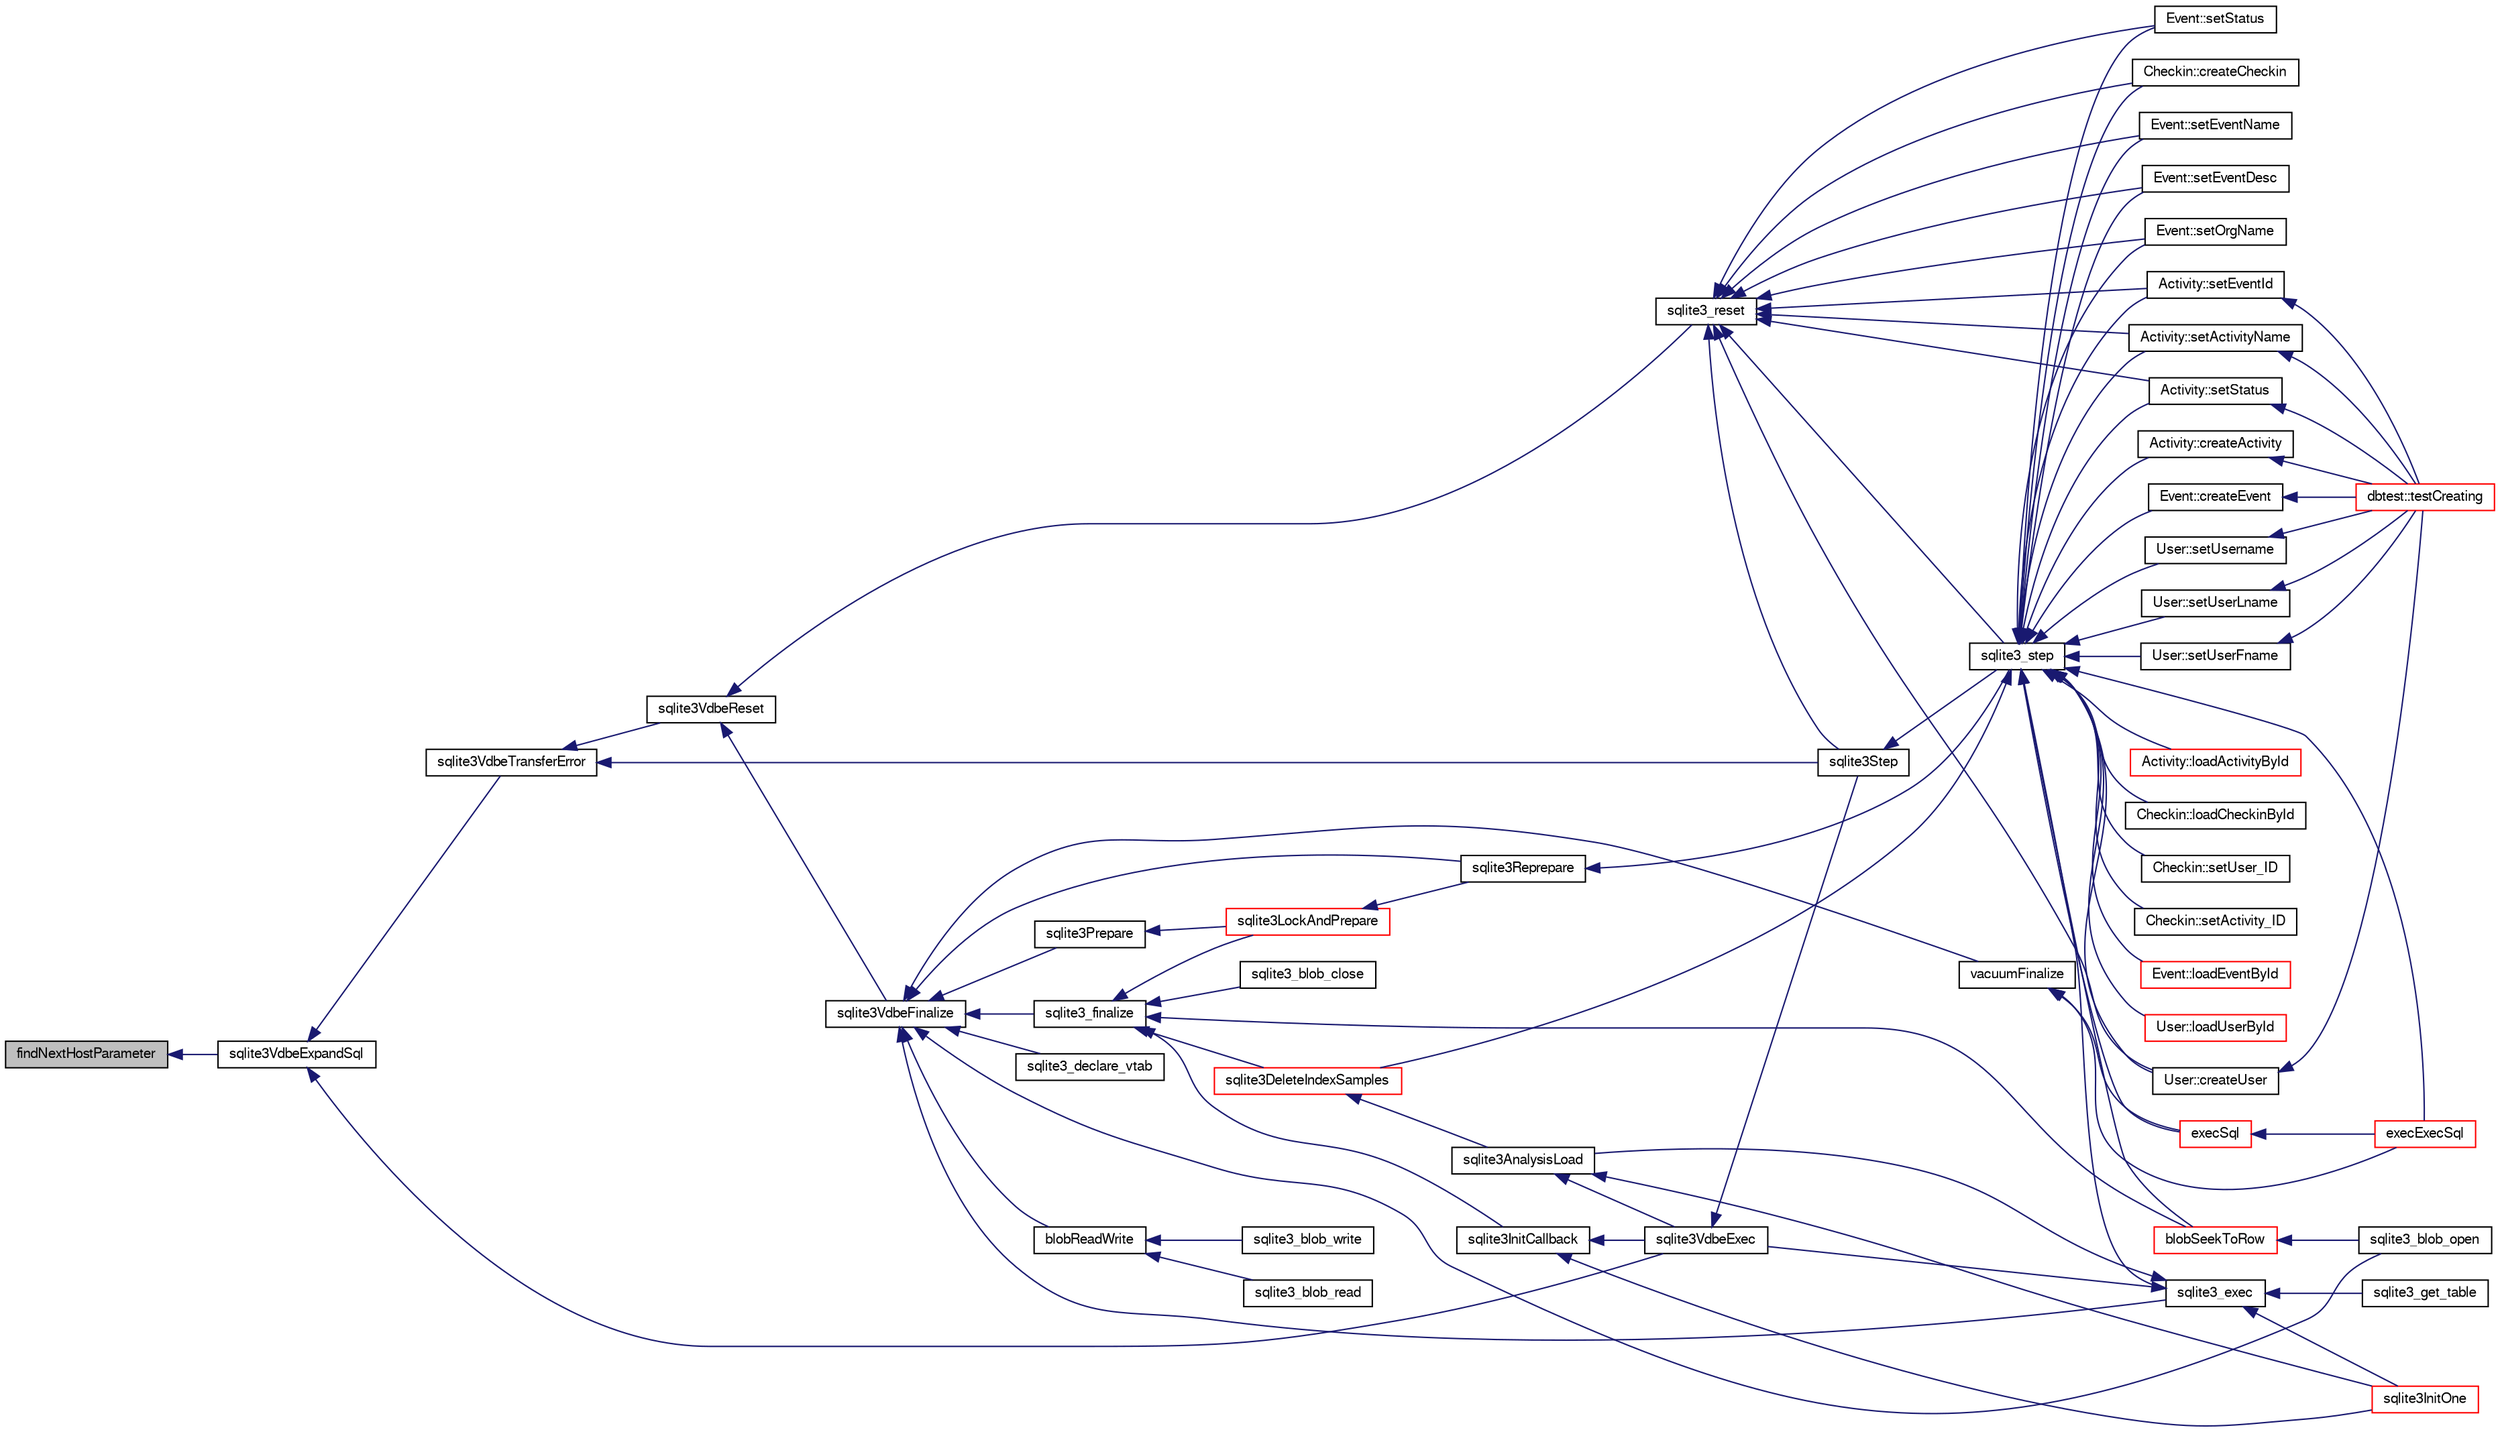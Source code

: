 digraph "findNextHostParameter"
{
  edge [fontname="FreeSans",fontsize="10",labelfontname="FreeSans",labelfontsize="10"];
  node [fontname="FreeSans",fontsize="10",shape=record];
  rankdir="LR";
  Node111390 [label="findNextHostParameter",height=0.2,width=0.4,color="black", fillcolor="grey75", style="filled", fontcolor="black"];
  Node111390 -> Node111391 [dir="back",color="midnightblue",fontsize="10",style="solid",fontname="FreeSans"];
  Node111391 [label="sqlite3VdbeExpandSql",height=0.2,width=0.4,color="black", fillcolor="white", style="filled",URL="$sqlite3_8c.html#a5a497837d5d69b92e7bca23673589c69"];
  Node111391 -> Node111392 [dir="back",color="midnightblue",fontsize="10",style="solid",fontname="FreeSans"];
  Node111392 [label="sqlite3VdbeTransferError",height=0.2,width=0.4,color="black", fillcolor="white", style="filled",URL="$sqlite3_8c.html#aaf4a567b51602bb6d7bb150e6c72de69"];
  Node111392 -> Node111393 [dir="back",color="midnightblue",fontsize="10",style="solid",fontname="FreeSans"];
  Node111393 [label="sqlite3VdbeReset",height=0.2,width=0.4,color="black", fillcolor="white", style="filled",URL="$sqlite3_8c.html#a315a913742f7267f90d46d41446353b1"];
  Node111393 -> Node111394 [dir="back",color="midnightblue",fontsize="10",style="solid",fontname="FreeSans"];
  Node111394 [label="sqlite3VdbeFinalize",height=0.2,width=0.4,color="black", fillcolor="white", style="filled",URL="$sqlite3_8c.html#af81e0c8d03b71610d3a826469f67bbd4"];
  Node111394 -> Node111395 [dir="back",color="midnightblue",fontsize="10",style="solid",fontname="FreeSans"];
  Node111395 [label="sqlite3_finalize",height=0.2,width=0.4,color="black", fillcolor="white", style="filled",URL="$sqlite3_8h.html#a801195c0f771d40bb4be1e40f3b88945"];
  Node111395 -> Node111396 [dir="back",color="midnightblue",fontsize="10",style="solid",fontname="FreeSans"];
  Node111396 [label="blobSeekToRow",height=0.2,width=0.4,color="red", fillcolor="white", style="filled",URL="$sqlite3_8c.html#afff57e13332b98c8a44a7cebe38962ab"];
  Node111396 -> Node111397 [dir="back",color="midnightblue",fontsize="10",style="solid",fontname="FreeSans"];
  Node111397 [label="sqlite3_blob_open",height=0.2,width=0.4,color="black", fillcolor="white", style="filled",URL="$sqlite3_8h.html#adb8ad839a5bdd62a43785132bc7dd518"];
  Node111395 -> Node111399 [dir="back",color="midnightblue",fontsize="10",style="solid",fontname="FreeSans"];
  Node111399 [label="sqlite3_blob_close",height=0.2,width=0.4,color="black", fillcolor="white", style="filled",URL="$sqlite3_8h.html#a8885ae884821e14e1e4501183c5833d6"];
  Node111395 -> Node111400 [dir="back",color="midnightblue",fontsize="10",style="solid",fontname="FreeSans"];
  Node111400 [label="sqlite3DeleteIndexSamples",height=0.2,width=0.4,color="red", fillcolor="white", style="filled",URL="$sqlite3_8c.html#aaeda0302fbf61397ec009f65bed047ef"];
  Node111400 -> Node111401 [dir="back",color="midnightblue",fontsize="10",style="solid",fontname="FreeSans"];
  Node111401 [label="sqlite3AnalysisLoad",height=0.2,width=0.4,color="black", fillcolor="white", style="filled",URL="$sqlite3_8c.html#a48a2301c27e1d3d68708b9b8761b5a01"];
  Node111401 -> Node111402 [dir="back",color="midnightblue",fontsize="10",style="solid",fontname="FreeSans"];
  Node111402 [label="sqlite3VdbeExec",height=0.2,width=0.4,color="black", fillcolor="white", style="filled",URL="$sqlite3_8c.html#a8ce40a614bdc56719c4d642b1e4dfb21"];
  Node111402 -> Node111403 [dir="back",color="midnightblue",fontsize="10",style="solid",fontname="FreeSans"];
  Node111403 [label="sqlite3Step",height=0.2,width=0.4,color="black", fillcolor="white", style="filled",URL="$sqlite3_8c.html#a3f2872e873e2758a4beedad1d5113554"];
  Node111403 -> Node111404 [dir="back",color="midnightblue",fontsize="10",style="solid",fontname="FreeSans"];
  Node111404 [label="sqlite3_step",height=0.2,width=0.4,color="black", fillcolor="white", style="filled",URL="$sqlite3_8h.html#ac1e491ce36b7471eb28387f7d3c74334"];
  Node111404 -> Node111405 [dir="back",color="midnightblue",fontsize="10",style="solid",fontname="FreeSans"];
  Node111405 [label="Activity::createActivity",height=0.2,width=0.4,color="black", fillcolor="white", style="filled",URL="$classActivity.html#a813cc5e52c14ab49b39014c134e3425b"];
  Node111405 -> Node111406 [dir="back",color="midnightblue",fontsize="10",style="solid",fontname="FreeSans"];
  Node111406 [label="dbtest::testCreating",height=0.2,width=0.4,color="red", fillcolor="white", style="filled",URL="$classdbtest.html#a8193e88a7df657069c8a6bd09c8243b7"];
  Node111404 -> Node111408 [dir="back",color="midnightblue",fontsize="10",style="solid",fontname="FreeSans"];
  Node111408 [label="Activity::loadActivityById",height=0.2,width=0.4,color="red", fillcolor="white", style="filled",URL="$classActivity.html#abe4ffb4f08a47212ebf9013259d9e7fd"];
  Node111404 -> Node111410 [dir="back",color="midnightblue",fontsize="10",style="solid",fontname="FreeSans"];
  Node111410 [label="Activity::setEventId",height=0.2,width=0.4,color="black", fillcolor="white", style="filled",URL="$classActivity.html#adb1d0fd0d08f473e068f0a4086bfa9ca"];
  Node111410 -> Node111406 [dir="back",color="midnightblue",fontsize="10",style="solid",fontname="FreeSans"];
  Node111404 -> Node111411 [dir="back",color="midnightblue",fontsize="10",style="solid",fontname="FreeSans"];
  Node111411 [label="Activity::setActivityName",height=0.2,width=0.4,color="black", fillcolor="white", style="filled",URL="$classActivity.html#a62dc3737b33915a36086f9dd26d16a81"];
  Node111411 -> Node111406 [dir="back",color="midnightblue",fontsize="10",style="solid",fontname="FreeSans"];
  Node111404 -> Node111412 [dir="back",color="midnightblue",fontsize="10",style="solid",fontname="FreeSans"];
  Node111412 [label="Activity::setStatus",height=0.2,width=0.4,color="black", fillcolor="white", style="filled",URL="$classActivity.html#af618135a7738f4d2a7ee147a8ef912ea"];
  Node111412 -> Node111406 [dir="back",color="midnightblue",fontsize="10",style="solid",fontname="FreeSans"];
  Node111404 -> Node111413 [dir="back",color="midnightblue",fontsize="10",style="solid",fontname="FreeSans"];
  Node111413 [label="Checkin::createCheckin",height=0.2,width=0.4,color="black", fillcolor="white", style="filled",URL="$classCheckin.html#a4e40acdf7fff0e607f6de4f24f3a163c"];
  Node111404 -> Node111414 [dir="back",color="midnightblue",fontsize="10",style="solid",fontname="FreeSans"];
  Node111414 [label="Checkin::loadCheckinById",height=0.2,width=0.4,color="black", fillcolor="white", style="filled",URL="$classCheckin.html#a3461f70ea6c68475225f2a07f78a21e0"];
  Node111404 -> Node111415 [dir="back",color="midnightblue",fontsize="10",style="solid",fontname="FreeSans"];
  Node111415 [label="Checkin::setUser_ID",height=0.2,width=0.4,color="black", fillcolor="white", style="filled",URL="$classCheckin.html#a76ab640f4f912876dbebf183db5359c6"];
  Node111404 -> Node111416 [dir="back",color="midnightblue",fontsize="10",style="solid",fontname="FreeSans"];
  Node111416 [label="Checkin::setActivity_ID",height=0.2,width=0.4,color="black", fillcolor="white", style="filled",URL="$classCheckin.html#ab2ff3ec2604ec73a42af25874a00b232"];
  Node111404 -> Node111417 [dir="back",color="midnightblue",fontsize="10",style="solid",fontname="FreeSans"];
  Node111417 [label="Event::createEvent",height=0.2,width=0.4,color="black", fillcolor="white", style="filled",URL="$classEvent.html#a77adb9f4a46ffb32c2d931f0691f5903"];
  Node111417 -> Node111406 [dir="back",color="midnightblue",fontsize="10",style="solid",fontname="FreeSans"];
  Node111404 -> Node111418 [dir="back",color="midnightblue",fontsize="10",style="solid",fontname="FreeSans"];
  Node111418 [label="Event::loadEventById",height=0.2,width=0.4,color="red", fillcolor="white", style="filled",URL="$classEvent.html#afa66cea33f722dbeecb69cc98fdea055"];
  Node111404 -> Node111419 [dir="back",color="midnightblue",fontsize="10",style="solid",fontname="FreeSans"];
  Node111419 [label="Event::setEventName",height=0.2,width=0.4,color="black", fillcolor="white", style="filled",URL="$classEvent.html#a10596b6ca077df05184e30d62b08729d"];
  Node111404 -> Node111420 [dir="back",color="midnightblue",fontsize="10",style="solid",fontname="FreeSans"];
  Node111420 [label="Event::setEventDesc",height=0.2,width=0.4,color="black", fillcolor="white", style="filled",URL="$classEvent.html#ae36b8377dcae792f1c5c4726024c981b"];
  Node111404 -> Node111421 [dir="back",color="midnightblue",fontsize="10",style="solid",fontname="FreeSans"];
  Node111421 [label="Event::setOrgName",height=0.2,width=0.4,color="black", fillcolor="white", style="filled",URL="$classEvent.html#a19aac0f776bd764563a54977656cf680"];
  Node111404 -> Node111422 [dir="back",color="midnightblue",fontsize="10",style="solid",fontname="FreeSans"];
  Node111422 [label="Event::setStatus",height=0.2,width=0.4,color="black", fillcolor="white", style="filled",URL="$classEvent.html#ab0a6b9285af0f4172eb841e2b80f8972"];
  Node111404 -> Node111396 [dir="back",color="midnightblue",fontsize="10",style="solid",fontname="FreeSans"];
  Node111404 -> Node111400 [dir="back",color="midnightblue",fontsize="10",style="solid",fontname="FreeSans"];
  Node111404 -> Node111423 [dir="back",color="midnightblue",fontsize="10",style="solid",fontname="FreeSans"];
  Node111423 [label="sqlite3_exec",height=0.2,width=0.4,color="black", fillcolor="white", style="filled",URL="$sqlite3_8h.html#a97487ec8150e0bcc8fa392ab8f0e24db"];
  Node111423 -> Node111402 [dir="back",color="midnightblue",fontsize="10",style="solid",fontname="FreeSans"];
  Node111423 -> Node111401 [dir="back",color="midnightblue",fontsize="10",style="solid",fontname="FreeSans"];
  Node111423 -> Node111424 [dir="back",color="midnightblue",fontsize="10",style="solid",fontname="FreeSans"];
  Node111424 [label="sqlite3InitOne",height=0.2,width=0.4,color="red", fillcolor="white", style="filled",URL="$sqlite3_8c.html#ac4318b25df65269906b0379251fe9b85"];
  Node111423 -> Node111525 [dir="back",color="midnightblue",fontsize="10",style="solid",fontname="FreeSans"];
  Node111525 [label="sqlite3_get_table",height=0.2,width=0.4,color="black", fillcolor="white", style="filled",URL="$sqlite3_8h.html#a5effeac4e12df57beaa35c5be1f61579"];
  Node111404 -> Node111526 [dir="back",color="midnightblue",fontsize="10",style="solid",fontname="FreeSans"];
  Node111526 [label="execSql",height=0.2,width=0.4,color="red", fillcolor="white", style="filled",URL="$sqlite3_8c.html#a7d16651b98a110662f4c265eff0246cb"];
  Node111526 -> Node111527 [dir="back",color="midnightblue",fontsize="10",style="solid",fontname="FreeSans"];
  Node111527 [label="execExecSql",height=0.2,width=0.4,color="red", fillcolor="white", style="filled",URL="$sqlite3_8c.html#ac1be09a6c047f21133d16378d301e0d4"];
  Node111404 -> Node111527 [dir="back",color="midnightblue",fontsize="10",style="solid",fontname="FreeSans"];
  Node111404 -> Node111529 [dir="back",color="midnightblue",fontsize="10",style="solid",fontname="FreeSans"];
  Node111529 [label="User::createUser",height=0.2,width=0.4,color="black", fillcolor="white", style="filled",URL="$classUser.html#a22ed673939e8cc0a136130b809bba513"];
  Node111529 -> Node111406 [dir="back",color="midnightblue",fontsize="10",style="solid",fontname="FreeSans"];
  Node111404 -> Node111530 [dir="back",color="midnightblue",fontsize="10",style="solid",fontname="FreeSans"];
  Node111530 [label="User::loadUserById",height=0.2,width=0.4,color="red", fillcolor="white", style="filled",URL="$classUser.html#a863377665b7fb83c5547dcf9727f5092"];
  Node111404 -> Node111531 [dir="back",color="midnightblue",fontsize="10",style="solid",fontname="FreeSans"];
  Node111531 [label="User::setUsername",height=0.2,width=0.4,color="black", fillcolor="white", style="filled",URL="$classUser.html#aa0497022a136cb78de785b0a39ae60b1"];
  Node111531 -> Node111406 [dir="back",color="midnightblue",fontsize="10",style="solid",fontname="FreeSans"];
  Node111404 -> Node111532 [dir="back",color="midnightblue",fontsize="10",style="solid",fontname="FreeSans"];
  Node111532 [label="User::setUserFname",height=0.2,width=0.4,color="black", fillcolor="white", style="filled",URL="$classUser.html#a72657eb55cd0ca437b4841a43f19912f"];
  Node111532 -> Node111406 [dir="back",color="midnightblue",fontsize="10",style="solid",fontname="FreeSans"];
  Node111404 -> Node111533 [dir="back",color="midnightblue",fontsize="10",style="solid",fontname="FreeSans"];
  Node111533 [label="User::setUserLname",height=0.2,width=0.4,color="black", fillcolor="white", style="filled",URL="$classUser.html#aa25973387e5afe1aa6f60dd6545e33b5"];
  Node111533 -> Node111406 [dir="back",color="midnightblue",fontsize="10",style="solid",fontname="FreeSans"];
  Node111401 -> Node111424 [dir="back",color="midnightblue",fontsize="10",style="solid",fontname="FreeSans"];
  Node111395 -> Node111590 [dir="back",color="midnightblue",fontsize="10",style="solid",fontname="FreeSans"];
  Node111590 [label="sqlite3InitCallback",height=0.2,width=0.4,color="black", fillcolor="white", style="filled",URL="$sqlite3_8c.html#a5183ff3c8b5311c7332250013ee018b3"];
  Node111590 -> Node111402 [dir="back",color="midnightblue",fontsize="10",style="solid",fontname="FreeSans"];
  Node111590 -> Node111424 [dir="back",color="midnightblue",fontsize="10",style="solid",fontname="FreeSans"];
  Node111395 -> Node111587 [dir="back",color="midnightblue",fontsize="10",style="solid",fontname="FreeSans"];
  Node111587 [label="sqlite3LockAndPrepare",height=0.2,width=0.4,color="red", fillcolor="white", style="filled",URL="$sqlite3_8c.html#a5db1ec5589aa2b02c6d979211a8789bd"];
  Node111587 -> Node111588 [dir="back",color="midnightblue",fontsize="10",style="solid",fontname="FreeSans"];
  Node111588 [label="sqlite3Reprepare",height=0.2,width=0.4,color="black", fillcolor="white", style="filled",URL="$sqlite3_8c.html#a7e2f7299cc947d07e782f6ac561fa937"];
  Node111588 -> Node111404 [dir="back",color="midnightblue",fontsize="10",style="solid",fontname="FreeSans"];
  Node111394 -> Node111397 [dir="back",color="midnightblue",fontsize="10",style="solid",fontname="FreeSans"];
  Node111394 -> Node111649 [dir="back",color="midnightblue",fontsize="10",style="solid",fontname="FreeSans"];
  Node111649 [label="blobReadWrite",height=0.2,width=0.4,color="black", fillcolor="white", style="filled",URL="$sqlite3_8c.html#a6c1d57e4337ee1b8655215c06dea4046"];
  Node111649 -> Node111650 [dir="back",color="midnightblue",fontsize="10",style="solid",fontname="FreeSans"];
  Node111650 [label="sqlite3_blob_read",height=0.2,width=0.4,color="black", fillcolor="white", style="filled",URL="$sqlite3_8h.html#ae63f397da378931a64a597069ce3532a"];
  Node111649 -> Node111651 [dir="back",color="midnightblue",fontsize="10",style="solid",fontname="FreeSans"];
  Node111651 [label="sqlite3_blob_write",height=0.2,width=0.4,color="black", fillcolor="white", style="filled",URL="$sqlite3_8h.html#a0dd24c2ce4bfd36279ed96e8266b1d87"];
  Node111394 -> Node111423 [dir="back",color="midnightblue",fontsize="10",style="solid",fontname="FreeSans"];
  Node111394 -> Node111586 [dir="back",color="midnightblue",fontsize="10",style="solid",fontname="FreeSans"];
  Node111586 [label="sqlite3Prepare",height=0.2,width=0.4,color="black", fillcolor="white", style="filled",URL="$sqlite3_8c.html#acb25890858d0bf4b12eb7aae569f0c7b"];
  Node111586 -> Node111587 [dir="back",color="midnightblue",fontsize="10",style="solid",fontname="FreeSans"];
  Node111394 -> Node111588 [dir="back",color="midnightblue",fontsize="10",style="solid",fontname="FreeSans"];
  Node111394 -> Node111652 [dir="back",color="midnightblue",fontsize="10",style="solid",fontname="FreeSans"];
  Node111652 [label="vacuumFinalize",height=0.2,width=0.4,color="black", fillcolor="white", style="filled",URL="$sqlite3_8c.html#a632db76c46aca8f067d585295d2ada31"];
  Node111652 -> Node111526 [dir="back",color="midnightblue",fontsize="10",style="solid",fontname="FreeSans"];
  Node111652 -> Node111527 [dir="back",color="midnightblue",fontsize="10",style="solid",fontname="FreeSans"];
  Node111394 -> Node111595 [dir="back",color="midnightblue",fontsize="10",style="solid",fontname="FreeSans"];
  Node111595 [label="sqlite3_declare_vtab",height=0.2,width=0.4,color="black", fillcolor="white", style="filled",URL="$sqlite3_8h.html#a65393c41da76ae1470a7c7f4b4aca600"];
  Node111393 -> Node111653 [dir="back",color="midnightblue",fontsize="10",style="solid",fontname="FreeSans"];
  Node111653 [label="sqlite3_reset",height=0.2,width=0.4,color="black", fillcolor="white", style="filled",URL="$sqlite3_8h.html#a758efebc2e95694959ab0e74b397984c"];
  Node111653 -> Node111410 [dir="back",color="midnightblue",fontsize="10",style="solid",fontname="FreeSans"];
  Node111653 -> Node111411 [dir="back",color="midnightblue",fontsize="10",style="solid",fontname="FreeSans"];
  Node111653 -> Node111412 [dir="back",color="midnightblue",fontsize="10",style="solid",fontname="FreeSans"];
  Node111653 -> Node111413 [dir="back",color="midnightblue",fontsize="10",style="solid",fontname="FreeSans"];
  Node111653 -> Node111419 [dir="back",color="midnightblue",fontsize="10",style="solid",fontname="FreeSans"];
  Node111653 -> Node111420 [dir="back",color="midnightblue",fontsize="10",style="solid",fontname="FreeSans"];
  Node111653 -> Node111421 [dir="back",color="midnightblue",fontsize="10",style="solid",fontname="FreeSans"];
  Node111653 -> Node111422 [dir="back",color="midnightblue",fontsize="10",style="solid",fontname="FreeSans"];
  Node111653 -> Node111403 [dir="back",color="midnightblue",fontsize="10",style="solid",fontname="FreeSans"];
  Node111653 -> Node111404 [dir="back",color="midnightblue",fontsize="10",style="solid",fontname="FreeSans"];
  Node111653 -> Node111529 [dir="back",color="midnightblue",fontsize="10",style="solid",fontname="FreeSans"];
  Node111392 -> Node111403 [dir="back",color="midnightblue",fontsize="10",style="solid",fontname="FreeSans"];
  Node111391 -> Node111402 [dir="back",color="midnightblue",fontsize="10",style="solid",fontname="FreeSans"];
}
